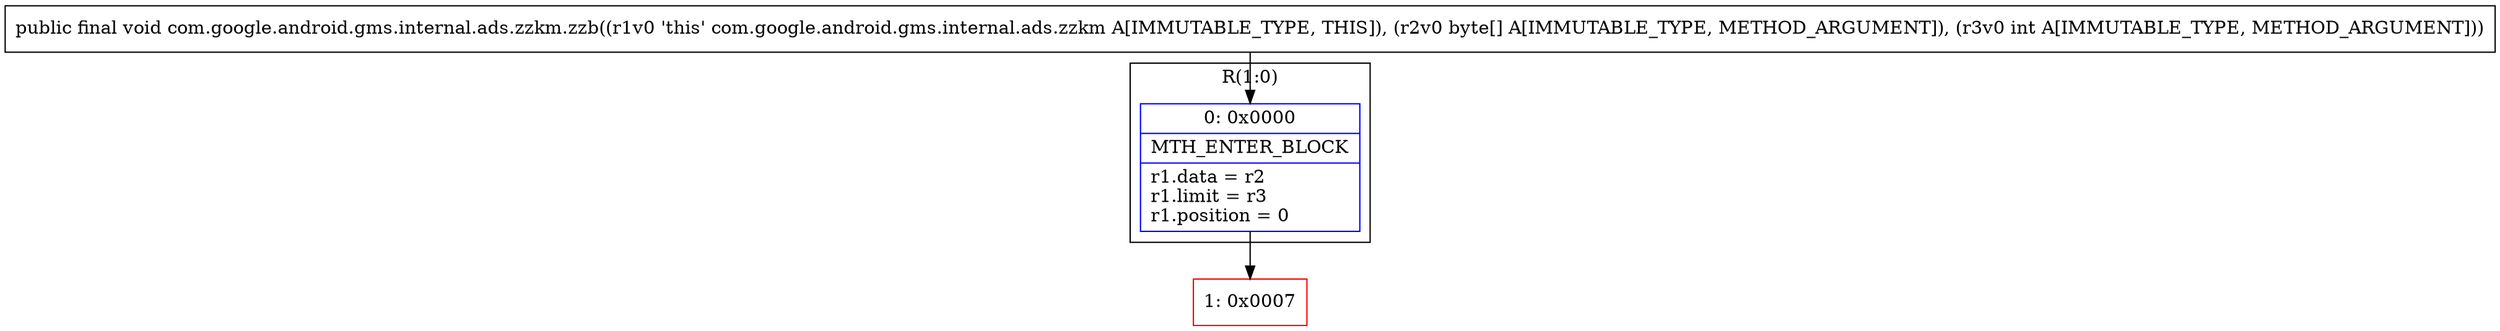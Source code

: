 digraph "CFG forcom.google.android.gms.internal.ads.zzkm.zzb([BI)V" {
subgraph cluster_Region_210087874 {
label = "R(1:0)";
node [shape=record,color=blue];
Node_0 [shape=record,label="{0\:\ 0x0000|MTH_ENTER_BLOCK\l|r1.data = r2\lr1.limit = r3\lr1.position = 0\l}"];
}
Node_1 [shape=record,color=red,label="{1\:\ 0x0007}"];
MethodNode[shape=record,label="{public final void com.google.android.gms.internal.ads.zzkm.zzb((r1v0 'this' com.google.android.gms.internal.ads.zzkm A[IMMUTABLE_TYPE, THIS]), (r2v0 byte[] A[IMMUTABLE_TYPE, METHOD_ARGUMENT]), (r3v0 int A[IMMUTABLE_TYPE, METHOD_ARGUMENT])) }"];
MethodNode -> Node_0;
Node_0 -> Node_1;
}

